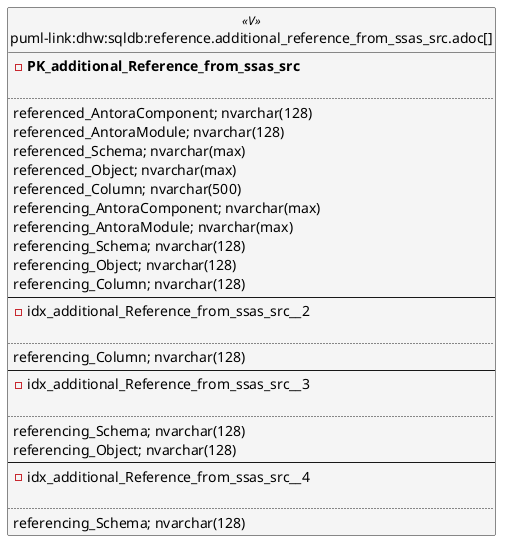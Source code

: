 @startuml
left to right direction
'top to bottom direction
hide circle
'avoide "." issues:
set namespaceSeparator none


skinparam class {
  BackgroundColor White
  BackgroundColor<<FN>> Yellow
  BackgroundColor<<FS>> Yellow
  BackgroundColor<<FT>> LightGray
  BackgroundColor<<IF>> Yellow
  BackgroundColor<<IS>> Yellow
  BackgroundColor<<P>> Aqua
  BackgroundColor<<PC>> Aqua
  BackgroundColor<<SN>> Yellow
  BackgroundColor<<SO>> SlateBlue
  BackgroundColor<<TF>> LightGray
  BackgroundColor<<TR>> Tomato
  BackgroundColor<<U>> White
  BackgroundColor<<V>> WhiteSmoke
  BackgroundColor<<X>> Aqua
  BackgroundColor<<external>> AliceBlue
}


entity "puml-link:dhw:sqldb:reference.additional_reference_from_ssas_src.adoc[]" as reference.additional_Reference_from_ssas_src << V >> {
- **PK_additional_Reference_from_ssas_src**

..
referenced_AntoraComponent; nvarchar(128)
referenced_AntoraModule; nvarchar(128)
referenced_Schema; nvarchar(max)
referenced_Object; nvarchar(max)
referenced_Column; nvarchar(500)
referencing_AntoraComponent; nvarchar(max)
referencing_AntoraModule; nvarchar(max)
referencing_Schema; nvarchar(128)
referencing_Object; nvarchar(128)
referencing_Column; nvarchar(128)
--
- idx_additional_Reference_from_ssas_src__2

..
referencing_Column; nvarchar(128)
--
- idx_additional_Reference_from_ssas_src__3

..
referencing_Schema; nvarchar(128)
referencing_Object; nvarchar(128)
--
- idx_additional_Reference_from_ssas_src__4

..
referencing_Schema; nvarchar(128)
}


@enduml

